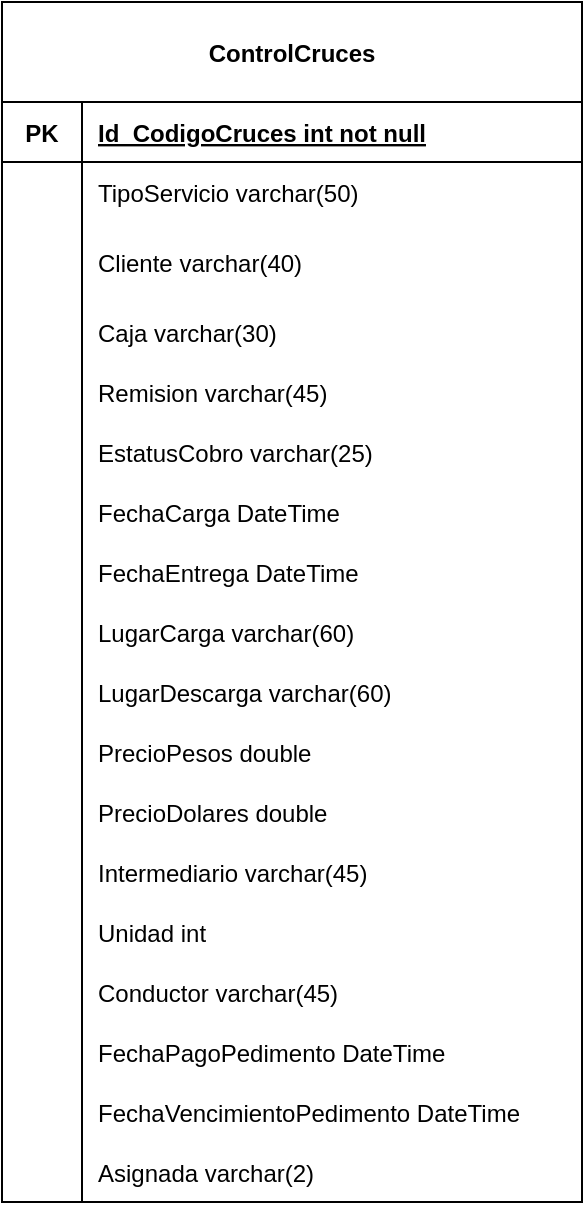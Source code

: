 <mxfile version="14.5.1" type="device"><diagram id="K0Dc9FcuZyo3_7u2srgX" name="Página-1"><mxGraphModel dx="309" dy="209" grid="1" gridSize="10" guides="1" tooltips="1" connect="1" arrows="1" fold="1" page="1" pageScale="1" pageWidth="827" pageHeight="1169" math="0" shadow="0"><root><mxCell id="0"/><mxCell id="1" parent="0"/><mxCell id="8Da_E09g4O5D14vLQ-nJ-1" value="ControlCruces" style="shape=table;startSize=50;container=1;collapsible=1;childLayout=tableLayout;fixedRows=1;rowLines=0;fontStyle=1;align=center;resizeLast=1;resizeLastRow=1;" parent="1" vertex="1"><mxGeometry x="240" y="190" width="290" height="600" as="geometry"><mxRectangle x="240" y="190" width="120" height="50" as="alternateBounds"/></mxGeometry></mxCell><mxCell id="8Da_E09g4O5D14vLQ-nJ-2" value="" style="shape=partialRectangle;collapsible=0;dropTarget=0;pointerEvents=0;fillColor=none;top=0;left=0;bottom=1;right=0;points=[[0,0.5],[1,0.5]];portConstraint=eastwest;" parent="8Da_E09g4O5D14vLQ-nJ-1" vertex="1"><mxGeometry y="50" width="290" height="30" as="geometry"/></mxCell><mxCell id="8Da_E09g4O5D14vLQ-nJ-3" value="PK" style="shape=partialRectangle;connectable=0;fillColor=none;top=0;left=0;bottom=0;right=0;fontStyle=1;overflow=hidden;" parent="8Da_E09g4O5D14vLQ-nJ-2" vertex="1"><mxGeometry width="40" height="30" as="geometry"/></mxCell><mxCell id="8Da_E09g4O5D14vLQ-nJ-4" value="Id_CodigoCruces int not null" style="shape=partialRectangle;connectable=0;fillColor=none;top=0;left=0;bottom=0;right=0;align=left;spacingLeft=6;fontStyle=5;overflow=hidden;" parent="8Da_E09g4O5D14vLQ-nJ-2" vertex="1"><mxGeometry x="40" width="250" height="30" as="geometry"/></mxCell><mxCell id="8Da_E09g4O5D14vLQ-nJ-8" value="" style="shape=partialRectangle;collapsible=0;dropTarget=0;pointerEvents=0;fillColor=none;top=0;left=0;bottom=0;right=0;points=[[0,0.5],[1,0.5]];portConstraint=eastwest;" parent="8Da_E09g4O5D14vLQ-nJ-1" vertex="1"><mxGeometry y="80" width="290" height="30" as="geometry"/></mxCell><mxCell id="8Da_E09g4O5D14vLQ-nJ-9" value="" style="shape=partialRectangle;connectable=0;fillColor=none;top=0;left=0;bottom=0;right=0;editable=1;overflow=hidden;" parent="8Da_E09g4O5D14vLQ-nJ-8" vertex="1"><mxGeometry width="40" height="30" as="geometry"/></mxCell><mxCell id="8Da_E09g4O5D14vLQ-nJ-10" value="TipoServicio varchar(50)" style="shape=partialRectangle;connectable=0;fillColor=none;top=0;left=0;bottom=0;right=0;align=left;spacingLeft=6;overflow=hidden;" parent="8Da_E09g4O5D14vLQ-nJ-8" vertex="1"><mxGeometry x="40" width="250" height="30" as="geometry"/></mxCell><mxCell id="8Da_E09g4O5D14vLQ-nJ-11" value="" style="shape=partialRectangle;collapsible=0;dropTarget=0;pointerEvents=0;fillColor=none;top=0;left=0;bottom=0;right=0;points=[[0,0.5],[1,0.5]];portConstraint=eastwest;" parent="8Da_E09g4O5D14vLQ-nJ-1" vertex="1"><mxGeometry y="110" width="290" height="40" as="geometry"/></mxCell><mxCell id="8Da_E09g4O5D14vLQ-nJ-12" value="" style="shape=partialRectangle;connectable=0;fillColor=none;top=0;left=0;bottom=0;right=0;editable=1;overflow=hidden;" parent="8Da_E09g4O5D14vLQ-nJ-11" vertex="1"><mxGeometry width="40" height="40" as="geometry"/></mxCell><mxCell id="8Da_E09g4O5D14vLQ-nJ-13" value="Cliente varchar(40)" style="shape=partialRectangle;connectable=0;fillColor=none;top=0;left=0;bottom=0;right=0;align=left;spacingLeft=6;overflow=hidden;" parent="8Da_E09g4O5D14vLQ-nJ-11" vertex="1"><mxGeometry x="40" width="250" height="40" as="geometry"/></mxCell><mxCell id="9X268-whVvpJpmrrbR7A-1" value="" style="shape=partialRectangle;collapsible=0;dropTarget=0;pointerEvents=0;fillColor=none;top=0;left=0;bottom=0;right=0;points=[[0,0.5],[1,0.5]];portConstraint=eastwest;" parent="8Da_E09g4O5D14vLQ-nJ-1" vertex="1"><mxGeometry y="150" width="290" height="30" as="geometry"/></mxCell><mxCell id="9X268-whVvpJpmrrbR7A-2" value="" style="shape=partialRectangle;connectable=0;fillColor=none;top=0;left=0;bottom=0;right=0;editable=1;overflow=hidden;" parent="9X268-whVvpJpmrrbR7A-1" vertex="1"><mxGeometry width="40" height="30" as="geometry"/></mxCell><mxCell id="9X268-whVvpJpmrrbR7A-3" value="Caja varchar(30)" style="shape=partialRectangle;connectable=0;fillColor=none;top=0;left=0;bottom=0;right=0;align=left;spacingLeft=6;overflow=hidden;" parent="9X268-whVvpJpmrrbR7A-1" vertex="1"><mxGeometry x="40" width="250" height="30" as="geometry"/></mxCell><mxCell id="9X268-whVvpJpmrrbR7A-4" value="" style="shape=partialRectangle;collapsible=0;dropTarget=0;pointerEvents=0;fillColor=none;top=0;left=0;bottom=0;right=0;points=[[0,0.5],[1,0.5]];portConstraint=eastwest;" parent="8Da_E09g4O5D14vLQ-nJ-1" vertex="1"><mxGeometry y="180" width="290" height="30" as="geometry"/></mxCell><mxCell id="9X268-whVvpJpmrrbR7A-5" value="" style="shape=partialRectangle;connectable=0;fillColor=none;top=0;left=0;bottom=0;right=0;editable=1;overflow=hidden;" parent="9X268-whVvpJpmrrbR7A-4" vertex="1"><mxGeometry width="40" height="30" as="geometry"/></mxCell><mxCell id="9X268-whVvpJpmrrbR7A-6" value="Remision varchar(45)" style="shape=partialRectangle;connectable=0;fillColor=none;top=0;left=0;bottom=0;right=0;align=left;spacingLeft=6;overflow=hidden;" parent="9X268-whVvpJpmrrbR7A-4" vertex="1"><mxGeometry x="40" width="250" height="30" as="geometry"/></mxCell><mxCell id="9X268-whVvpJpmrrbR7A-7" value="" style="shape=partialRectangle;collapsible=0;dropTarget=0;pointerEvents=0;fillColor=none;top=0;left=0;bottom=0;right=0;points=[[0,0.5],[1,0.5]];portConstraint=eastwest;" parent="8Da_E09g4O5D14vLQ-nJ-1" vertex="1"><mxGeometry y="210" width="290" height="30" as="geometry"/></mxCell><mxCell id="9X268-whVvpJpmrrbR7A-8" value="" style="shape=partialRectangle;connectable=0;fillColor=none;top=0;left=0;bottom=0;right=0;editable=1;overflow=hidden;" parent="9X268-whVvpJpmrrbR7A-7" vertex="1"><mxGeometry width="40" height="30" as="geometry"/></mxCell><mxCell id="9X268-whVvpJpmrrbR7A-9" value="EstatusCobro varchar(25)" style="shape=partialRectangle;connectable=0;fillColor=none;top=0;left=0;bottom=0;right=0;align=left;spacingLeft=6;overflow=hidden;" parent="9X268-whVvpJpmrrbR7A-7" vertex="1"><mxGeometry x="40" width="250" height="30" as="geometry"/></mxCell><mxCell id="9X268-whVvpJpmrrbR7A-10" value="" style="shape=partialRectangle;collapsible=0;dropTarget=0;pointerEvents=0;fillColor=none;top=0;left=0;bottom=0;right=0;points=[[0,0.5],[1,0.5]];portConstraint=eastwest;" parent="8Da_E09g4O5D14vLQ-nJ-1" vertex="1"><mxGeometry y="240" width="290" height="30" as="geometry"/></mxCell><mxCell id="9X268-whVvpJpmrrbR7A-11" value="" style="shape=partialRectangle;connectable=0;fillColor=none;top=0;left=0;bottom=0;right=0;editable=1;overflow=hidden;" parent="9X268-whVvpJpmrrbR7A-10" vertex="1"><mxGeometry width="40" height="30" as="geometry"/></mxCell><mxCell id="9X268-whVvpJpmrrbR7A-12" value="FechaCarga DateTime" style="shape=partialRectangle;connectable=0;fillColor=none;top=0;left=0;bottom=0;right=0;align=left;spacingLeft=6;overflow=hidden;" parent="9X268-whVvpJpmrrbR7A-10" vertex="1"><mxGeometry x="40" width="250" height="30" as="geometry"/></mxCell><mxCell id="9X268-whVvpJpmrrbR7A-13" value="" style="shape=partialRectangle;collapsible=0;dropTarget=0;pointerEvents=0;fillColor=none;top=0;left=0;bottom=0;right=0;points=[[0,0.5],[1,0.5]];portConstraint=eastwest;" parent="8Da_E09g4O5D14vLQ-nJ-1" vertex="1"><mxGeometry y="270" width="290" height="30" as="geometry"/></mxCell><mxCell id="9X268-whVvpJpmrrbR7A-14" value="" style="shape=partialRectangle;connectable=0;fillColor=none;top=0;left=0;bottom=0;right=0;editable=1;overflow=hidden;" parent="9X268-whVvpJpmrrbR7A-13" vertex="1"><mxGeometry width="40" height="30" as="geometry"/></mxCell><mxCell id="9X268-whVvpJpmrrbR7A-15" value="FechaEntrega DateTime" style="shape=partialRectangle;connectable=0;fillColor=none;top=0;left=0;bottom=0;right=0;align=left;spacingLeft=6;overflow=hidden;" parent="9X268-whVvpJpmrrbR7A-13" vertex="1"><mxGeometry x="40" width="250" height="30" as="geometry"/></mxCell><mxCell id="9X268-whVvpJpmrrbR7A-19" value="" style="shape=partialRectangle;collapsible=0;dropTarget=0;pointerEvents=0;fillColor=none;top=0;left=0;bottom=0;right=0;points=[[0,0.5],[1,0.5]];portConstraint=eastwest;" parent="8Da_E09g4O5D14vLQ-nJ-1" vertex="1"><mxGeometry y="300" width="290" height="30" as="geometry"/></mxCell><mxCell id="9X268-whVvpJpmrrbR7A-20" value="" style="shape=partialRectangle;connectable=0;fillColor=none;top=0;left=0;bottom=0;right=0;editable=1;overflow=hidden;" parent="9X268-whVvpJpmrrbR7A-19" vertex="1"><mxGeometry width="40" height="30" as="geometry"/></mxCell><mxCell id="9X268-whVvpJpmrrbR7A-21" value="LugarCarga varchar(60)" style="shape=partialRectangle;connectable=0;fillColor=none;top=0;left=0;bottom=0;right=0;align=left;spacingLeft=6;overflow=hidden;" parent="9X268-whVvpJpmrrbR7A-19" vertex="1"><mxGeometry x="40" width="250" height="30" as="geometry"/></mxCell><mxCell id="9X268-whVvpJpmrrbR7A-16" value="" style="shape=partialRectangle;collapsible=0;dropTarget=0;pointerEvents=0;fillColor=none;top=0;left=0;bottom=0;right=0;points=[[0,0.5],[1,0.5]];portConstraint=eastwest;" parent="8Da_E09g4O5D14vLQ-nJ-1" vertex="1"><mxGeometry y="330" width="290" height="30" as="geometry"/></mxCell><mxCell id="9X268-whVvpJpmrrbR7A-17" value="" style="shape=partialRectangle;connectable=0;fillColor=none;top=0;left=0;bottom=0;right=0;editable=1;overflow=hidden;" parent="9X268-whVvpJpmrrbR7A-16" vertex="1"><mxGeometry width="40" height="30" as="geometry"/></mxCell><mxCell id="9X268-whVvpJpmrrbR7A-18" value="LugarDescarga varchar(60)" style="shape=partialRectangle;connectable=0;fillColor=none;top=0;left=0;bottom=0;right=0;align=left;spacingLeft=6;overflow=hidden;" parent="9X268-whVvpJpmrrbR7A-16" vertex="1"><mxGeometry x="40" width="250" height="30" as="geometry"/></mxCell><mxCell id="9X268-whVvpJpmrrbR7A-23" value="" style="shape=partialRectangle;collapsible=0;dropTarget=0;pointerEvents=0;fillColor=none;top=0;left=0;bottom=0;right=0;points=[[0,0.5],[1,0.5]];portConstraint=eastwest;" parent="8Da_E09g4O5D14vLQ-nJ-1" vertex="1"><mxGeometry y="360" width="290" height="30" as="geometry"/></mxCell><mxCell id="9X268-whVvpJpmrrbR7A-24" value="" style="shape=partialRectangle;connectable=0;fillColor=none;top=0;left=0;bottom=0;right=0;editable=1;overflow=hidden;" parent="9X268-whVvpJpmrrbR7A-23" vertex="1"><mxGeometry width="40" height="30" as="geometry"/></mxCell><mxCell id="9X268-whVvpJpmrrbR7A-25" value="PrecioPesos double" style="shape=partialRectangle;connectable=0;fillColor=none;top=0;left=0;bottom=0;right=0;align=left;spacingLeft=6;overflow=hidden;" parent="9X268-whVvpJpmrrbR7A-23" vertex="1"><mxGeometry x="40" width="250" height="30" as="geometry"/></mxCell><mxCell id="9X268-whVvpJpmrrbR7A-26" value="" style="shape=partialRectangle;collapsible=0;dropTarget=0;pointerEvents=0;fillColor=none;top=0;left=0;bottom=0;right=0;points=[[0,0.5],[1,0.5]];portConstraint=eastwest;" parent="8Da_E09g4O5D14vLQ-nJ-1" vertex="1"><mxGeometry y="390" width="290" height="30" as="geometry"/></mxCell><mxCell id="9X268-whVvpJpmrrbR7A-27" value="" style="shape=partialRectangle;connectable=0;fillColor=none;top=0;left=0;bottom=0;right=0;editable=1;overflow=hidden;" parent="9X268-whVvpJpmrrbR7A-26" vertex="1"><mxGeometry width="40" height="30" as="geometry"/></mxCell><mxCell id="9X268-whVvpJpmrrbR7A-28" value="PrecioDolares double" style="shape=partialRectangle;connectable=0;fillColor=none;top=0;left=0;bottom=0;right=0;align=left;spacingLeft=6;overflow=hidden;" parent="9X268-whVvpJpmrrbR7A-26" vertex="1"><mxGeometry x="40" width="250" height="30" as="geometry"/></mxCell><mxCell id="9X268-whVvpJpmrrbR7A-32" value="" style="shape=partialRectangle;collapsible=0;dropTarget=0;pointerEvents=0;fillColor=none;top=0;left=0;bottom=0;right=0;points=[[0,0.5],[1,0.5]];portConstraint=eastwest;" parent="8Da_E09g4O5D14vLQ-nJ-1" vertex="1"><mxGeometry y="420" width="290" height="30" as="geometry"/></mxCell><mxCell id="9X268-whVvpJpmrrbR7A-33" value="" style="shape=partialRectangle;connectable=0;fillColor=none;top=0;left=0;bottom=0;right=0;editable=1;overflow=hidden;" parent="9X268-whVvpJpmrrbR7A-32" vertex="1"><mxGeometry width="40" height="30" as="geometry"/></mxCell><mxCell id="9X268-whVvpJpmrrbR7A-34" value="Intermediario varchar(45)" style="shape=partialRectangle;connectable=0;fillColor=none;top=0;left=0;bottom=0;right=0;align=left;spacingLeft=6;overflow=hidden;" parent="9X268-whVvpJpmrrbR7A-32" vertex="1"><mxGeometry x="40" width="250" height="30" as="geometry"/></mxCell><mxCell id="9X268-whVvpJpmrrbR7A-38" value="" style="shape=partialRectangle;collapsible=0;dropTarget=0;pointerEvents=0;fillColor=none;top=0;left=0;bottom=0;right=0;points=[[0,0.5],[1,0.5]];portConstraint=eastwest;" parent="8Da_E09g4O5D14vLQ-nJ-1" vertex="1"><mxGeometry y="450" width="290" height="30" as="geometry"/></mxCell><mxCell id="9X268-whVvpJpmrrbR7A-39" value="" style="shape=partialRectangle;connectable=0;fillColor=none;top=0;left=0;bottom=0;right=0;editable=1;overflow=hidden;" parent="9X268-whVvpJpmrrbR7A-38" vertex="1"><mxGeometry width="40" height="30" as="geometry"/></mxCell><mxCell id="9X268-whVvpJpmrrbR7A-40" value="Unidad int" style="shape=partialRectangle;connectable=0;fillColor=none;top=0;left=0;bottom=0;right=0;align=left;spacingLeft=6;overflow=hidden;" parent="9X268-whVvpJpmrrbR7A-38" vertex="1"><mxGeometry x="40" width="250" height="30" as="geometry"/></mxCell><mxCell id="9X268-whVvpJpmrrbR7A-41" value="" style="shape=partialRectangle;collapsible=0;dropTarget=0;pointerEvents=0;fillColor=none;top=0;left=0;bottom=0;right=0;points=[[0,0.5],[1,0.5]];portConstraint=eastwest;" parent="8Da_E09g4O5D14vLQ-nJ-1" vertex="1"><mxGeometry y="480" width="290" height="30" as="geometry"/></mxCell><mxCell id="9X268-whVvpJpmrrbR7A-42" value="" style="shape=partialRectangle;connectable=0;fillColor=none;top=0;left=0;bottom=0;right=0;editable=1;overflow=hidden;" parent="9X268-whVvpJpmrrbR7A-41" vertex="1"><mxGeometry width="40" height="30" as="geometry"/></mxCell><mxCell id="9X268-whVvpJpmrrbR7A-43" value="Conductor varchar(45)" style="shape=partialRectangle;connectable=0;fillColor=none;top=0;left=0;bottom=0;right=0;align=left;spacingLeft=6;overflow=hidden;" parent="9X268-whVvpJpmrrbR7A-41" vertex="1"><mxGeometry x="40" width="250" height="30" as="geometry"/></mxCell><mxCell id="2qsvwpMcBFAWU-KCuvAy-1" value="" style="shape=partialRectangle;collapsible=0;dropTarget=0;pointerEvents=0;fillColor=none;top=0;left=0;bottom=0;right=0;points=[[0,0.5],[1,0.5]];portConstraint=eastwest;" parent="8Da_E09g4O5D14vLQ-nJ-1" vertex="1"><mxGeometry y="510" width="290" height="30" as="geometry"/></mxCell><mxCell id="2qsvwpMcBFAWU-KCuvAy-2" value="" style="shape=partialRectangle;connectable=0;fillColor=none;top=0;left=0;bottom=0;right=0;editable=1;overflow=hidden;" parent="2qsvwpMcBFAWU-KCuvAy-1" vertex="1"><mxGeometry width="40" height="30" as="geometry"/></mxCell><mxCell id="2qsvwpMcBFAWU-KCuvAy-3" value="FechaPagoPedimento DateTime" style="shape=partialRectangle;connectable=0;fillColor=none;top=0;left=0;bottom=0;right=0;align=left;spacingLeft=6;overflow=hidden;" parent="2qsvwpMcBFAWU-KCuvAy-1" vertex="1"><mxGeometry x="40" width="250" height="30" as="geometry"/></mxCell><mxCell id="2qsvwpMcBFAWU-KCuvAy-4" value="" style="shape=partialRectangle;collapsible=0;dropTarget=0;pointerEvents=0;fillColor=none;top=0;left=0;bottom=0;right=0;points=[[0,0.5],[1,0.5]];portConstraint=eastwest;" parent="8Da_E09g4O5D14vLQ-nJ-1" vertex="1"><mxGeometry y="540" width="290" height="30" as="geometry"/></mxCell><mxCell id="2qsvwpMcBFAWU-KCuvAy-5" value="" style="shape=partialRectangle;connectable=0;fillColor=none;top=0;left=0;bottom=0;right=0;editable=1;overflow=hidden;" parent="2qsvwpMcBFAWU-KCuvAy-4" vertex="1"><mxGeometry width="40" height="30" as="geometry"/></mxCell><mxCell id="2qsvwpMcBFAWU-KCuvAy-6" value="FechaVencimientoPedimento DateTime" style="shape=partialRectangle;connectable=0;fillColor=none;top=0;left=0;bottom=0;right=0;align=left;spacingLeft=6;overflow=hidden;" parent="2qsvwpMcBFAWU-KCuvAy-4" vertex="1"><mxGeometry x="40" width="250" height="30" as="geometry"/></mxCell><mxCell id="2qsvwpMcBFAWU-KCuvAy-7" value="" style="shape=partialRectangle;collapsible=0;dropTarget=0;pointerEvents=0;fillColor=none;top=0;left=0;bottom=0;right=0;points=[[0,0.5],[1,0.5]];portConstraint=eastwest;" parent="8Da_E09g4O5D14vLQ-nJ-1" vertex="1"><mxGeometry y="570" width="290" height="30" as="geometry"/></mxCell><mxCell id="2qsvwpMcBFAWU-KCuvAy-8" value="" style="shape=partialRectangle;connectable=0;fillColor=none;top=0;left=0;bottom=0;right=0;editable=1;overflow=hidden;" parent="2qsvwpMcBFAWU-KCuvAy-7" vertex="1"><mxGeometry width="40" height="30" as="geometry"/></mxCell><mxCell id="2qsvwpMcBFAWU-KCuvAy-9" value="Asignada varchar(2)" style="shape=partialRectangle;connectable=0;fillColor=none;top=0;left=0;bottom=0;right=0;align=left;spacingLeft=6;overflow=hidden;" parent="2qsvwpMcBFAWU-KCuvAy-7" vertex="1"><mxGeometry x="40" width="250" height="30" as="geometry"/></mxCell></root></mxGraphModel></diagram></mxfile>